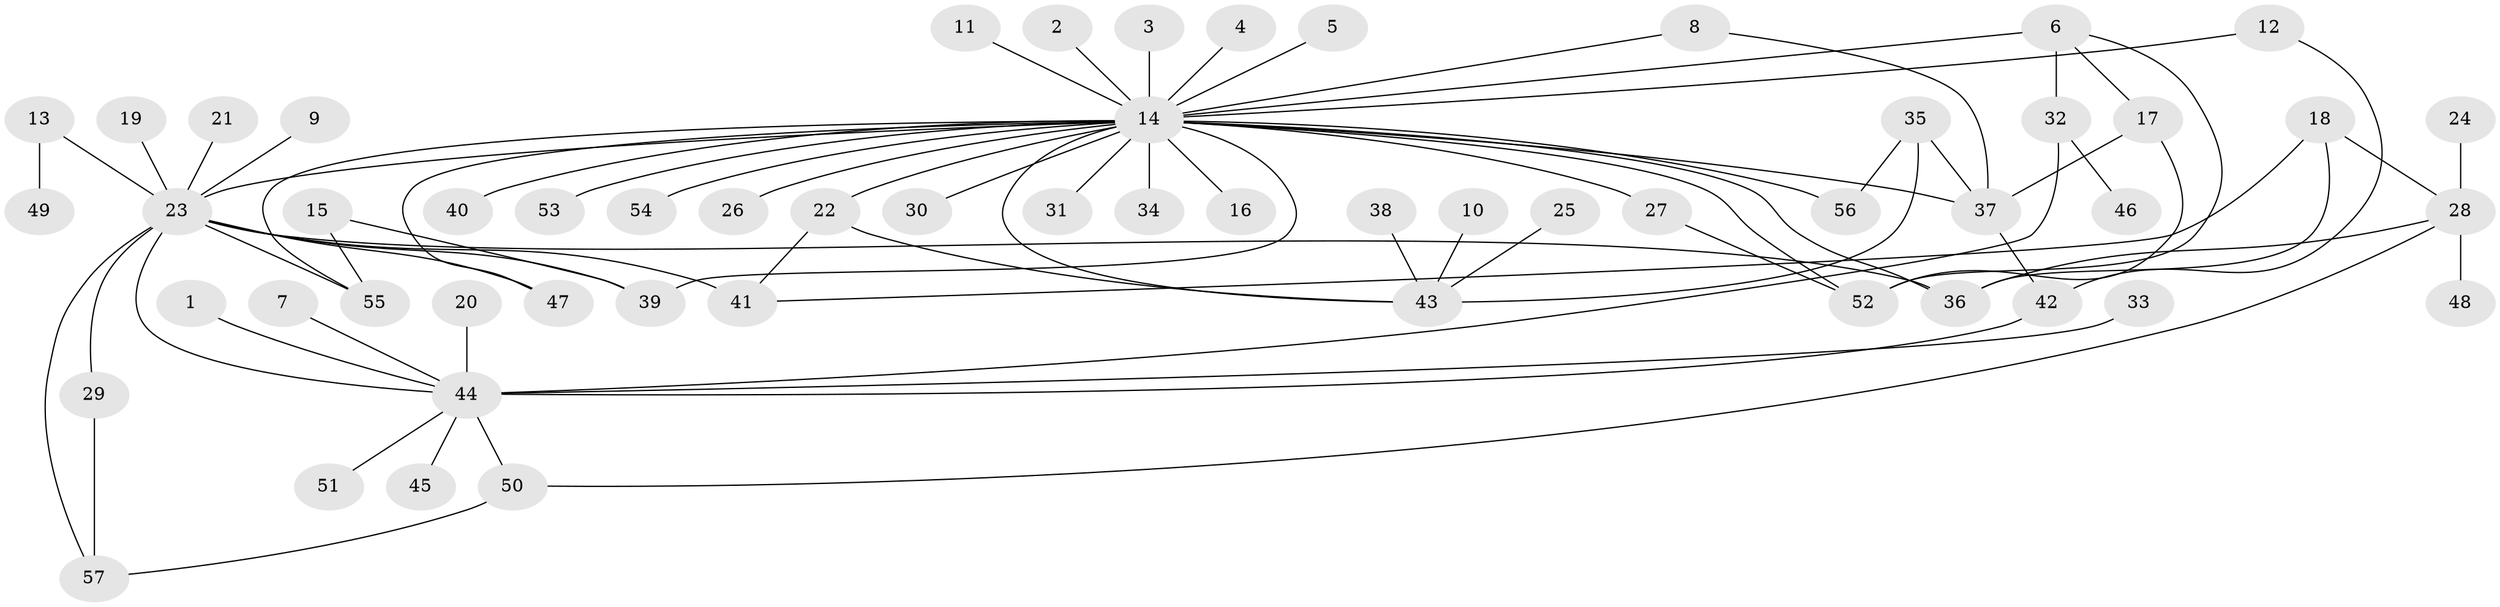 // original degree distribution, {8: 0.008849557522123894, 31: 0.008849557522123894, 19: 0.008849557522123894, 14: 0.008849557522123894, 3: 0.1415929203539823, 1: 0.504424778761062, 6: 0.02654867256637168, 4: 0.04424778761061947, 5: 0.04424778761061947, 2: 0.20353982300884957}
// Generated by graph-tools (version 1.1) at 2025/01/03/09/25 03:01:41]
// undirected, 57 vertices, 78 edges
graph export_dot {
graph [start="1"]
  node [color=gray90,style=filled];
  1;
  2;
  3;
  4;
  5;
  6;
  7;
  8;
  9;
  10;
  11;
  12;
  13;
  14;
  15;
  16;
  17;
  18;
  19;
  20;
  21;
  22;
  23;
  24;
  25;
  26;
  27;
  28;
  29;
  30;
  31;
  32;
  33;
  34;
  35;
  36;
  37;
  38;
  39;
  40;
  41;
  42;
  43;
  44;
  45;
  46;
  47;
  48;
  49;
  50;
  51;
  52;
  53;
  54;
  55;
  56;
  57;
  1 -- 44 [weight=1.0];
  2 -- 14 [weight=1.0];
  3 -- 14 [weight=1.0];
  4 -- 14 [weight=1.0];
  5 -- 14 [weight=1.0];
  6 -- 14 [weight=2.0];
  6 -- 17 [weight=1.0];
  6 -- 32 [weight=1.0];
  6 -- 52 [weight=1.0];
  7 -- 44 [weight=1.0];
  8 -- 14 [weight=1.0];
  8 -- 37 [weight=1.0];
  9 -- 23 [weight=1.0];
  10 -- 43 [weight=1.0];
  11 -- 14 [weight=1.0];
  12 -- 14 [weight=1.0];
  12 -- 42 [weight=1.0];
  13 -- 23 [weight=1.0];
  13 -- 49 [weight=1.0];
  14 -- 16 [weight=1.0];
  14 -- 22 [weight=1.0];
  14 -- 23 [weight=1.0];
  14 -- 26 [weight=1.0];
  14 -- 27 [weight=1.0];
  14 -- 30 [weight=1.0];
  14 -- 31 [weight=1.0];
  14 -- 34 [weight=1.0];
  14 -- 36 [weight=1.0];
  14 -- 37 [weight=1.0];
  14 -- 39 [weight=1.0];
  14 -- 40 [weight=1.0];
  14 -- 43 [weight=1.0];
  14 -- 47 [weight=1.0];
  14 -- 52 [weight=1.0];
  14 -- 53 [weight=1.0];
  14 -- 54 [weight=1.0];
  14 -- 55 [weight=1.0];
  14 -- 56 [weight=1.0];
  15 -- 39 [weight=1.0];
  15 -- 55 [weight=1.0];
  17 -- 37 [weight=1.0];
  17 -- 52 [weight=1.0];
  18 -- 28 [weight=1.0];
  18 -- 36 [weight=1.0];
  18 -- 41 [weight=1.0];
  19 -- 23 [weight=1.0];
  20 -- 44 [weight=1.0];
  21 -- 23 [weight=1.0];
  22 -- 41 [weight=1.0];
  22 -- 43 [weight=1.0];
  23 -- 29 [weight=1.0];
  23 -- 36 [weight=2.0];
  23 -- 39 [weight=1.0];
  23 -- 41 [weight=3.0];
  23 -- 44 [weight=1.0];
  23 -- 47 [weight=1.0];
  23 -- 55 [weight=1.0];
  23 -- 57 [weight=1.0];
  24 -- 28 [weight=1.0];
  25 -- 43 [weight=1.0];
  27 -- 52 [weight=1.0];
  28 -- 36 [weight=1.0];
  28 -- 48 [weight=1.0];
  28 -- 50 [weight=1.0];
  29 -- 57 [weight=1.0];
  32 -- 44 [weight=1.0];
  32 -- 46 [weight=1.0];
  33 -- 44 [weight=1.0];
  35 -- 37 [weight=2.0];
  35 -- 43 [weight=1.0];
  35 -- 56 [weight=1.0];
  37 -- 42 [weight=1.0];
  38 -- 43 [weight=1.0];
  42 -- 44 [weight=1.0];
  44 -- 45 [weight=1.0];
  44 -- 50 [weight=2.0];
  44 -- 51 [weight=1.0];
  50 -- 57 [weight=1.0];
}
